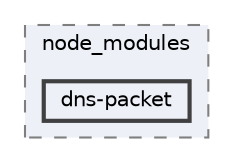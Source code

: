 digraph "pkiclassroomrescheduler/src/main/frontend/node_modules/dns-packet"
{
 // LATEX_PDF_SIZE
  bgcolor="transparent";
  edge [fontname=Helvetica,fontsize=10,labelfontname=Helvetica,labelfontsize=10];
  node [fontname=Helvetica,fontsize=10,shape=box,height=0.2,width=0.4];
  compound=true
  subgraph clusterdir_72953eda66ccb3a2722c28e1c3e6c23b {
    graph [ bgcolor="#edf0f7", pencolor="grey50", label="node_modules", fontname=Helvetica,fontsize=10 style="filled,dashed", URL="dir_72953eda66ccb3a2722c28e1c3e6c23b.html",tooltip=""]
  dir_db6520b34a83d4da77cd5081f826320b [label="dns-packet", fillcolor="#edf0f7", color="grey25", style="filled,bold", URL="dir_db6520b34a83d4da77cd5081f826320b.html",tooltip=""];
  }
}
